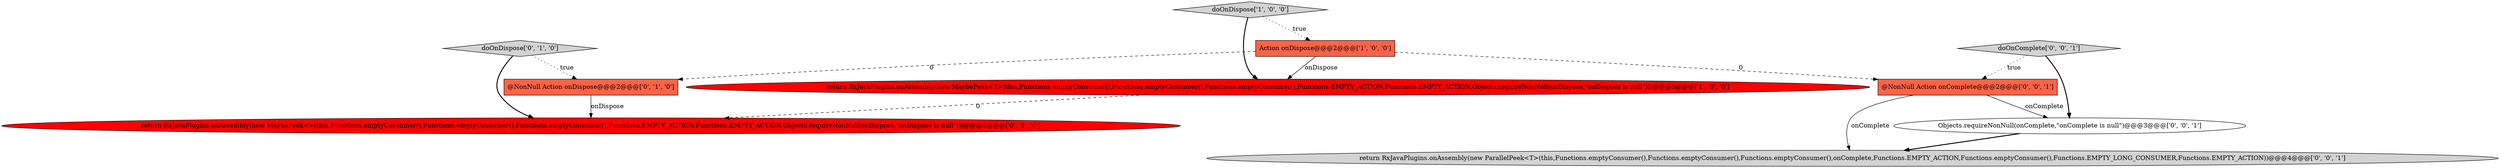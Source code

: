 digraph {
5 [style = filled, label = "doOnDispose['0', '1', '0']", fillcolor = lightgray, shape = diamond image = "AAA0AAABBB2BBB"];
3 [style = filled, label = "@NonNull Action onDispose@@@2@@@['0', '1', '0']", fillcolor = tomato, shape = box image = "AAA1AAABBB2BBB"];
0 [style = filled, label = "return RxJavaPlugins.onAssembly(new MaybePeek<T>(this,Functions.emptyConsumer(),Functions.emptyConsumer(),Functions.emptyConsumer(),Functions.EMPTY_ACTION,Functions.EMPTY_ACTION,Objects.requireNonNull(onDispose,\"onDispose is null\")))@@@3@@@['1', '0', '0']", fillcolor = red, shape = ellipse image = "AAA1AAABBB1BBB"];
6 [style = filled, label = "Objects.requireNonNull(onComplete,\"onComplete is null\")@@@3@@@['0', '0', '1']", fillcolor = white, shape = ellipse image = "AAA0AAABBB3BBB"];
4 [style = filled, label = "return RxJavaPlugins.onAssembly(new MaybePeek<>(this,Functions.emptyConsumer(),Functions.emptyConsumer(),Functions.emptyConsumer(),Functions.EMPTY_ACTION,Functions.EMPTY_ACTION,Objects.requireNonNull(onDispose,\"onDispose is null\")))@@@3@@@['0', '1', '0']", fillcolor = red, shape = ellipse image = "AAA1AAABBB2BBB"];
8 [style = filled, label = "return RxJavaPlugins.onAssembly(new ParallelPeek<T>(this,Functions.emptyConsumer(),Functions.emptyConsumer(),Functions.emptyConsumer(),onComplete,Functions.EMPTY_ACTION,Functions.emptyConsumer(),Functions.EMPTY_LONG_CONSUMER,Functions.EMPTY_ACTION))@@@4@@@['0', '0', '1']", fillcolor = lightgray, shape = ellipse image = "AAA0AAABBB3BBB"];
9 [style = filled, label = "@NonNull Action onComplete@@@2@@@['0', '0', '1']", fillcolor = tomato, shape = box image = "AAA0AAABBB3BBB"];
7 [style = filled, label = "doOnComplete['0', '0', '1']", fillcolor = lightgray, shape = diamond image = "AAA0AAABBB3BBB"];
2 [style = filled, label = "doOnDispose['1', '0', '0']", fillcolor = lightgray, shape = diamond image = "AAA0AAABBB1BBB"];
1 [style = filled, label = "Action onDispose@@@2@@@['1', '0', '0']", fillcolor = tomato, shape = box image = "AAA1AAABBB1BBB"];
1->9 [style = dashed, label="0"];
1->0 [style = solid, label="onDispose"];
2->0 [style = bold, label=""];
7->6 [style = bold, label=""];
1->3 [style = dashed, label="0"];
0->4 [style = dashed, label="0"];
7->9 [style = dotted, label="true"];
9->8 [style = solid, label="onComplete"];
5->3 [style = dotted, label="true"];
9->6 [style = solid, label="onComplete"];
3->4 [style = solid, label="onDispose"];
2->1 [style = dotted, label="true"];
5->4 [style = bold, label=""];
6->8 [style = bold, label=""];
}
